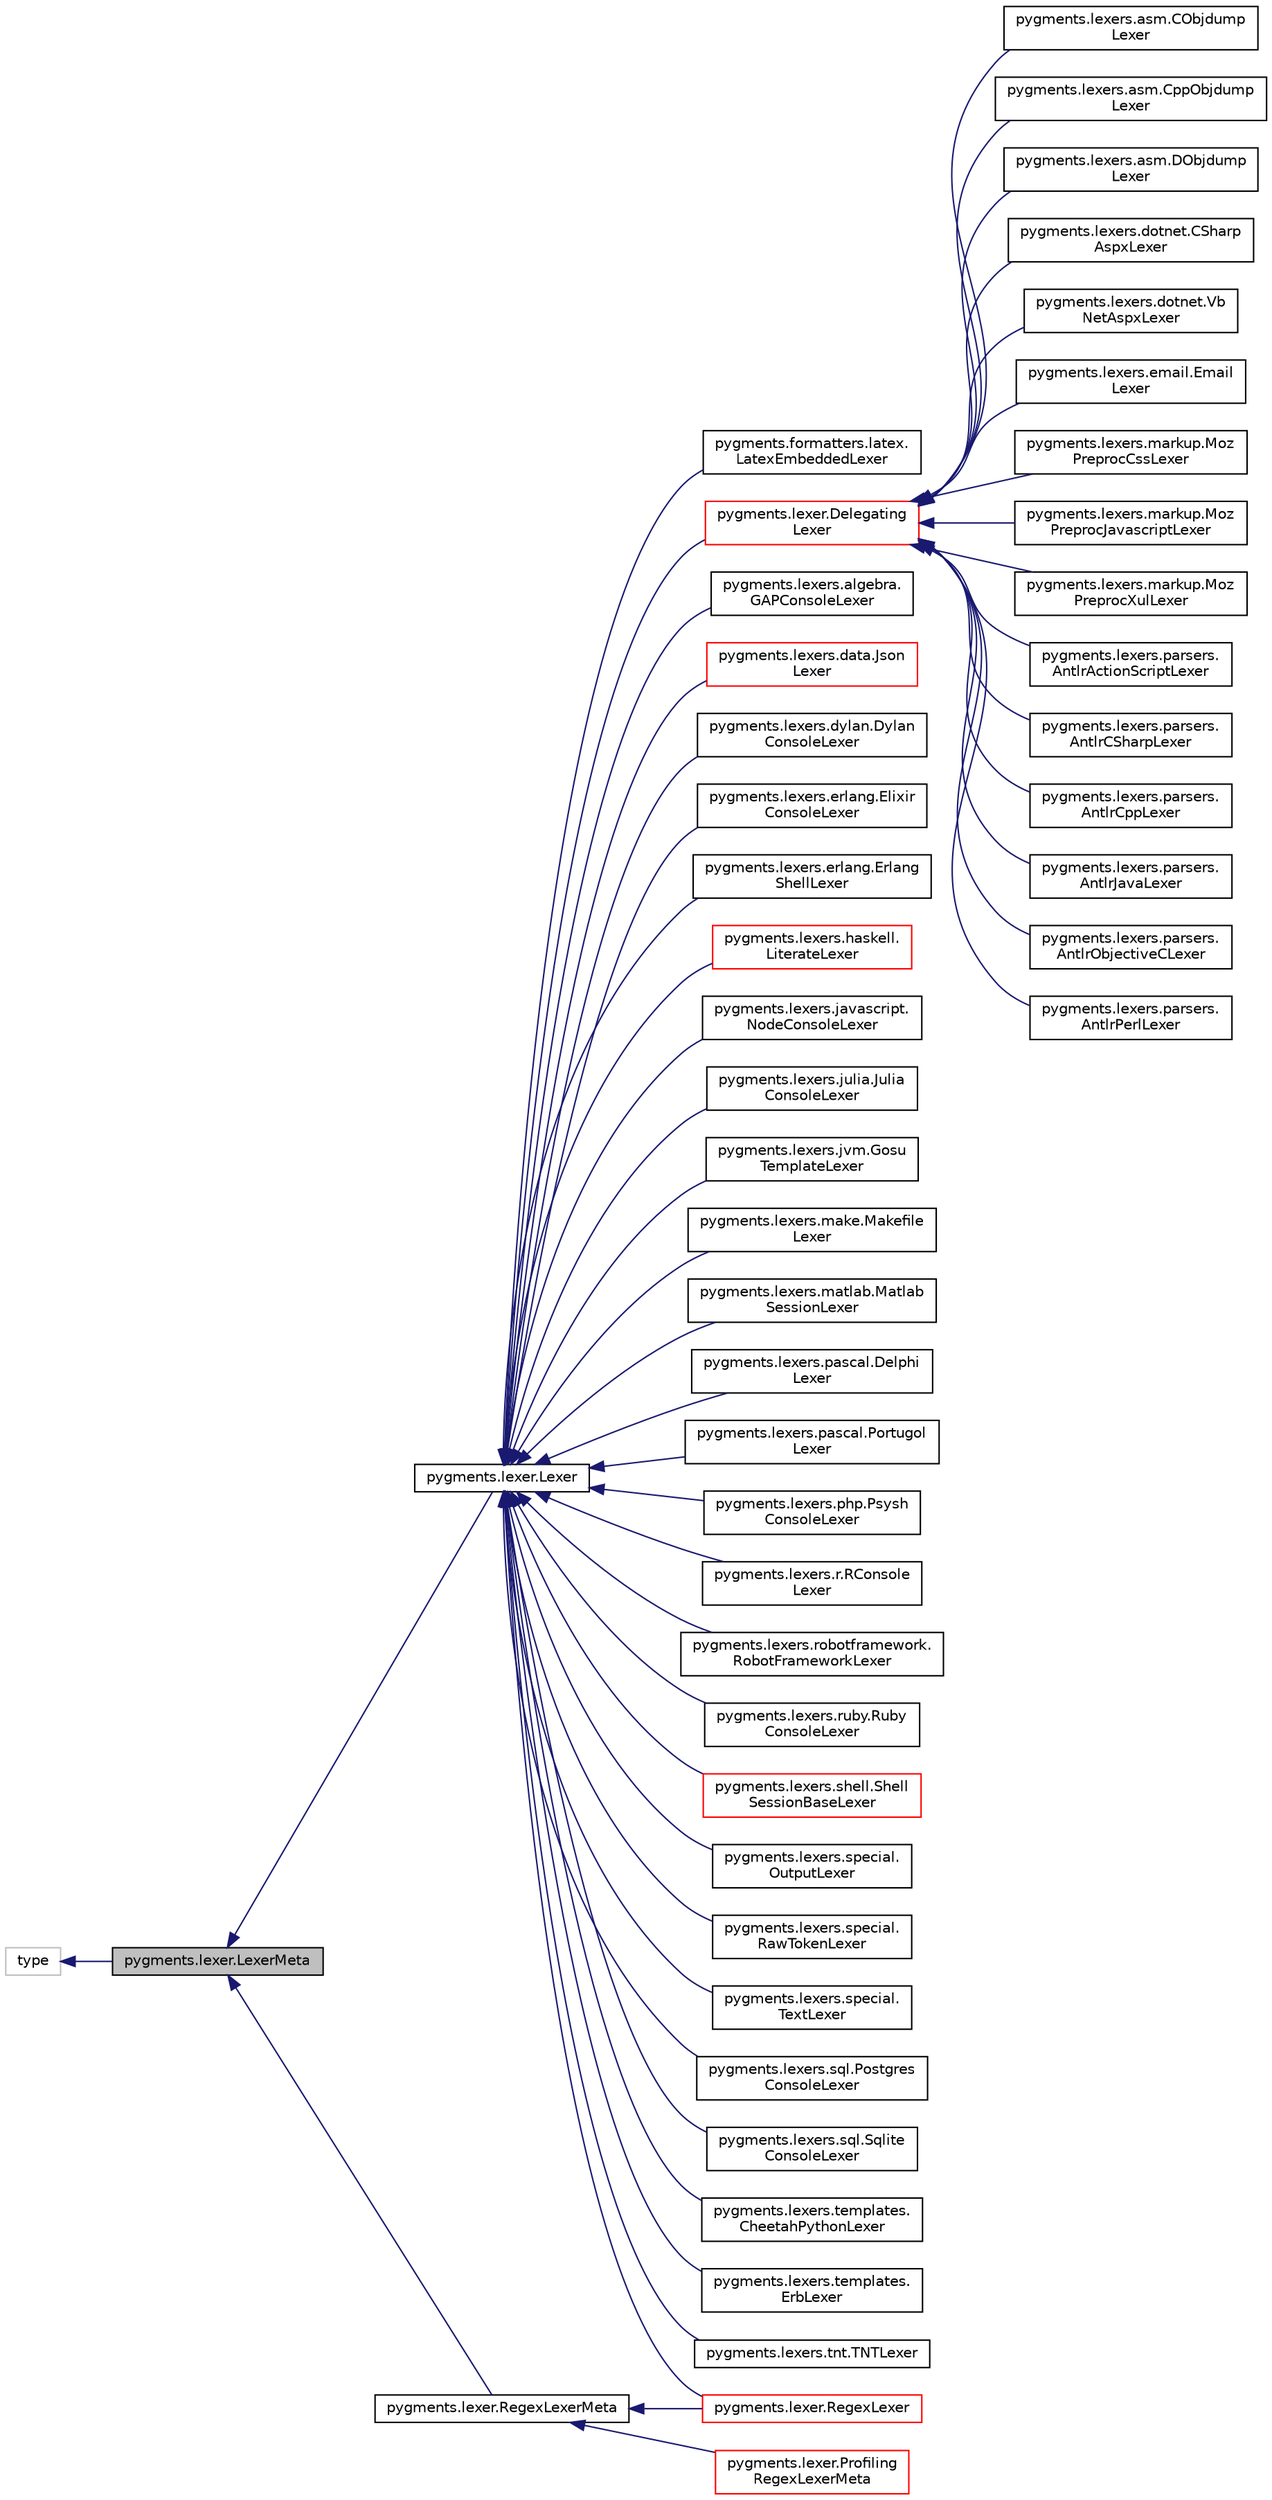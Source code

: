 digraph "pygments.lexer.LexerMeta"
{
 // LATEX_PDF_SIZE
  edge [fontname="Helvetica",fontsize="10",labelfontname="Helvetica",labelfontsize="10"];
  node [fontname="Helvetica",fontsize="10",shape=record];
  rankdir="LR";
  Node1 [label="pygments.lexer.LexerMeta",height=0.2,width=0.4,color="black", fillcolor="grey75", style="filled", fontcolor="black",tooltip=" "];
  Node2 -> Node1 [dir="back",color="midnightblue",fontsize="10",style="solid",fontname="Helvetica"];
  Node2 [label="type",height=0.2,width=0.4,color="grey75", fillcolor="white", style="filled",tooltip=" "];
  Node1 -> Node3 [dir="back",color="midnightblue",fontsize="10",style="solid",fontname="Helvetica"];
  Node3 [label="pygments.lexer.Lexer",height=0.2,width=0.4,color="black", fillcolor="white", style="filled",URL="$classpygments_1_1lexer_1_1Lexer.html",tooltip=" "];
  Node3 -> Node4 [dir="back",color="midnightblue",fontsize="10",style="solid",fontname="Helvetica"];
  Node4 [label="pygments.formatters.latex.\lLatexEmbeddedLexer",height=0.2,width=0.4,color="black", fillcolor="white", style="filled",URL="$classpygments_1_1formatters_1_1latex_1_1LatexEmbeddedLexer.html",tooltip=" "];
  Node3 -> Node5 [dir="back",color="midnightblue",fontsize="10",style="solid",fontname="Helvetica"];
  Node5 [label="pygments.lexer.Delegating\lLexer",height=0.2,width=0.4,color="red", fillcolor="white", style="filled",URL="$classpygments_1_1lexer_1_1DelegatingLexer.html",tooltip=" "];
  Node5 -> Node6 [dir="back",color="midnightblue",fontsize="10",style="solid",fontname="Helvetica"];
  Node6 [label="pygments.lexers.asm.CObjdump\lLexer",height=0.2,width=0.4,color="black", fillcolor="white", style="filled",URL="$classpygments_1_1lexers_1_1asm_1_1CObjdumpLexer.html",tooltip=" "];
  Node5 -> Node7 [dir="back",color="midnightblue",fontsize="10",style="solid",fontname="Helvetica"];
  Node7 [label="pygments.lexers.asm.CppObjdump\lLexer",height=0.2,width=0.4,color="black", fillcolor="white", style="filled",URL="$classpygments_1_1lexers_1_1asm_1_1CppObjdumpLexer.html",tooltip=" "];
  Node5 -> Node8 [dir="back",color="midnightblue",fontsize="10",style="solid",fontname="Helvetica"];
  Node8 [label="pygments.lexers.asm.DObjdump\lLexer",height=0.2,width=0.4,color="black", fillcolor="white", style="filled",URL="$classpygments_1_1lexers_1_1asm_1_1DObjdumpLexer.html",tooltip=" "];
  Node5 -> Node9 [dir="back",color="midnightblue",fontsize="10",style="solid",fontname="Helvetica"];
  Node9 [label="pygments.lexers.dotnet.CSharp\lAspxLexer",height=0.2,width=0.4,color="black", fillcolor="white", style="filled",URL="$classpygments_1_1lexers_1_1dotnet_1_1CSharpAspxLexer.html",tooltip=" "];
  Node5 -> Node10 [dir="back",color="midnightblue",fontsize="10",style="solid",fontname="Helvetica"];
  Node10 [label="pygments.lexers.dotnet.Vb\lNetAspxLexer",height=0.2,width=0.4,color="black", fillcolor="white", style="filled",URL="$classpygments_1_1lexers_1_1dotnet_1_1VbNetAspxLexer.html",tooltip=" "];
  Node5 -> Node11 [dir="back",color="midnightblue",fontsize="10",style="solid",fontname="Helvetica"];
  Node11 [label="pygments.lexers.email.Email\lLexer",height=0.2,width=0.4,color="black", fillcolor="white", style="filled",URL="$classpygments_1_1lexers_1_1email_1_1EmailLexer.html",tooltip=" "];
  Node5 -> Node12 [dir="back",color="midnightblue",fontsize="10",style="solid",fontname="Helvetica"];
  Node12 [label="pygments.lexers.markup.Moz\lPreprocCssLexer",height=0.2,width=0.4,color="black", fillcolor="white", style="filled",URL="$classpygments_1_1lexers_1_1markup_1_1MozPreprocCssLexer.html",tooltip=" "];
  Node5 -> Node13 [dir="back",color="midnightblue",fontsize="10",style="solid",fontname="Helvetica"];
  Node13 [label="pygments.lexers.markup.Moz\lPreprocJavascriptLexer",height=0.2,width=0.4,color="black", fillcolor="white", style="filled",URL="$classpygments_1_1lexers_1_1markup_1_1MozPreprocJavascriptLexer.html",tooltip=" "];
  Node5 -> Node14 [dir="back",color="midnightblue",fontsize="10",style="solid",fontname="Helvetica"];
  Node14 [label="pygments.lexers.markup.Moz\lPreprocXulLexer",height=0.2,width=0.4,color="black", fillcolor="white", style="filled",URL="$classpygments_1_1lexers_1_1markup_1_1MozPreprocXulLexer.html",tooltip=" "];
  Node5 -> Node15 [dir="back",color="midnightblue",fontsize="10",style="solid",fontname="Helvetica"];
  Node15 [label="pygments.lexers.parsers.\lAntlrActionScriptLexer",height=0.2,width=0.4,color="black", fillcolor="white", style="filled",URL="$classpygments_1_1lexers_1_1parsers_1_1AntlrActionScriptLexer.html",tooltip=" "];
  Node5 -> Node16 [dir="back",color="midnightblue",fontsize="10",style="solid",fontname="Helvetica"];
  Node16 [label="pygments.lexers.parsers.\lAntlrCSharpLexer",height=0.2,width=0.4,color="black", fillcolor="white", style="filled",URL="$classpygments_1_1lexers_1_1parsers_1_1AntlrCSharpLexer.html",tooltip=" "];
  Node5 -> Node17 [dir="back",color="midnightblue",fontsize="10",style="solid",fontname="Helvetica"];
  Node17 [label="pygments.lexers.parsers.\lAntlrCppLexer",height=0.2,width=0.4,color="black", fillcolor="white", style="filled",URL="$classpygments_1_1lexers_1_1parsers_1_1AntlrCppLexer.html",tooltip=" "];
  Node5 -> Node18 [dir="back",color="midnightblue",fontsize="10",style="solid",fontname="Helvetica"];
  Node18 [label="pygments.lexers.parsers.\lAntlrJavaLexer",height=0.2,width=0.4,color="black", fillcolor="white", style="filled",URL="$classpygments_1_1lexers_1_1parsers_1_1AntlrJavaLexer.html",tooltip=" "];
  Node5 -> Node19 [dir="back",color="midnightblue",fontsize="10",style="solid",fontname="Helvetica"];
  Node19 [label="pygments.lexers.parsers.\lAntlrObjectiveCLexer",height=0.2,width=0.4,color="black", fillcolor="white", style="filled",URL="$classpygments_1_1lexers_1_1parsers_1_1AntlrObjectiveCLexer.html",tooltip=" "];
  Node5 -> Node20 [dir="back",color="midnightblue",fontsize="10",style="solid",fontname="Helvetica"];
  Node20 [label="pygments.lexers.parsers.\lAntlrPerlLexer",height=0.2,width=0.4,color="black", fillcolor="white", style="filled",URL="$classpygments_1_1lexers_1_1parsers_1_1AntlrPerlLexer.html",tooltip=" "];
  Node3 -> Node86 [dir="back",color="midnightblue",fontsize="10",style="solid",fontname="Helvetica"];
  Node86 [label="pygments.lexer.RegexLexer",height=0.2,width=0.4,color="red", fillcolor="white", style="filled",URL="$classpygments_1_1lexer_1_1RegexLexer.html",tooltip=" "];
  Node3 -> Node574 [dir="back",color="midnightblue",fontsize="10",style="solid",fontname="Helvetica"];
  Node574 [label="pygments.lexers.algebra.\lGAPConsoleLexer",height=0.2,width=0.4,color="black", fillcolor="white", style="filled",URL="$classpygments_1_1lexers_1_1algebra_1_1GAPConsoleLexer.html",tooltip=" "];
  Node3 -> Node575 [dir="back",color="midnightblue",fontsize="10",style="solid",fontname="Helvetica"];
  Node575 [label="pygments.lexers.data.Json\lLexer",height=0.2,width=0.4,color="red", fillcolor="white", style="filled",URL="$classpygments_1_1lexers_1_1data_1_1JsonLexer.html",tooltip=" "];
  Node3 -> Node578 [dir="back",color="midnightblue",fontsize="10",style="solid",fontname="Helvetica"];
  Node578 [label="pygments.lexers.dylan.Dylan\lConsoleLexer",height=0.2,width=0.4,color="black", fillcolor="white", style="filled",URL="$classpygments_1_1lexers_1_1dylan_1_1DylanConsoleLexer.html",tooltip=" "];
  Node3 -> Node579 [dir="back",color="midnightblue",fontsize="10",style="solid",fontname="Helvetica"];
  Node579 [label="pygments.lexers.erlang.Elixir\lConsoleLexer",height=0.2,width=0.4,color="black", fillcolor="white", style="filled",URL="$classpygments_1_1lexers_1_1erlang_1_1ElixirConsoleLexer.html",tooltip=" "];
  Node3 -> Node580 [dir="back",color="midnightblue",fontsize="10",style="solid",fontname="Helvetica"];
  Node580 [label="pygments.lexers.erlang.Erlang\lShellLexer",height=0.2,width=0.4,color="black", fillcolor="white", style="filled",URL="$classpygments_1_1lexers_1_1erlang_1_1ErlangShellLexer.html",tooltip=" "];
  Node3 -> Node581 [dir="back",color="midnightblue",fontsize="10",style="solid",fontname="Helvetica"];
  Node581 [label="pygments.lexers.haskell.\lLiterateLexer",height=0.2,width=0.4,color="red", fillcolor="white", style="filled",URL="$classpygments_1_1lexers_1_1haskell_1_1LiterateLexer.html",tooltip=" "];
  Node3 -> Node586 [dir="back",color="midnightblue",fontsize="10",style="solid",fontname="Helvetica"];
  Node586 [label="pygments.lexers.javascript.\lNodeConsoleLexer",height=0.2,width=0.4,color="black", fillcolor="white", style="filled",URL="$classpygments_1_1lexers_1_1javascript_1_1NodeConsoleLexer.html",tooltip=" "];
  Node3 -> Node587 [dir="back",color="midnightblue",fontsize="10",style="solid",fontname="Helvetica"];
  Node587 [label="pygments.lexers.julia.Julia\lConsoleLexer",height=0.2,width=0.4,color="black", fillcolor="white", style="filled",URL="$classpygments_1_1lexers_1_1julia_1_1JuliaConsoleLexer.html",tooltip=" "];
  Node3 -> Node588 [dir="back",color="midnightblue",fontsize="10",style="solid",fontname="Helvetica"];
  Node588 [label="pygments.lexers.jvm.Gosu\lTemplateLexer",height=0.2,width=0.4,color="black", fillcolor="white", style="filled",URL="$classpygments_1_1lexers_1_1jvm_1_1GosuTemplateLexer.html",tooltip=" "];
  Node3 -> Node589 [dir="back",color="midnightblue",fontsize="10",style="solid",fontname="Helvetica"];
  Node589 [label="pygments.lexers.make.Makefile\lLexer",height=0.2,width=0.4,color="black", fillcolor="white", style="filled",URL="$classpygments_1_1lexers_1_1make_1_1MakefileLexer.html",tooltip=" "];
  Node3 -> Node590 [dir="back",color="midnightblue",fontsize="10",style="solid",fontname="Helvetica"];
  Node590 [label="pygments.lexers.matlab.Matlab\lSessionLexer",height=0.2,width=0.4,color="black", fillcolor="white", style="filled",URL="$classpygments_1_1lexers_1_1matlab_1_1MatlabSessionLexer.html",tooltip=" "];
  Node3 -> Node591 [dir="back",color="midnightblue",fontsize="10",style="solid",fontname="Helvetica"];
  Node591 [label="pygments.lexers.pascal.Delphi\lLexer",height=0.2,width=0.4,color="black", fillcolor="white", style="filled",URL="$classpygments_1_1lexers_1_1pascal_1_1DelphiLexer.html",tooltip=" "];
  Node3 -> Node592 [dir="back",color="midnightblue",fontsize="10",style="solid",fontname="Helvetica"];
  Node592 [label="pygments.lexers.pascal.Portugol\lLexer",height=0.2,width=0.4,color="black", fillcolor="white", style="filled",URL="$classpygments_1_1lexers_1_1pascal_1_1PortugolLexer.html",tooltip=" "];
  Node3 -> Node593 [dir="back",color="midnightblue",fontsize="10",style="solid",fontname="Helvetica"];
  Node593 [label="pygments.lexers.php.Psysh\lConsoleLexer",height=0.2,width=0.4,color="black", fillcolor="white", style="filled",URL="$classpygments_1_1lexers_1_1php_1_1PsyshConsoleLexer.html",tooltip=" "];
  Node3 -> Node594 [dir="back",color="midnightblue",fontsize="10",style="solid",fontname="Helvetica"];
  Node594 [label="pygments.lexers.r.RConsole\lLexer",height=0.2,width=0.4,color="black", fillcolor="white", style="filled",URL="$classpygments_1_1lexers_1_1r_1_1RConsoleLexer.html",tooltip=" "];
  Node3 -> Node595 [dir="back",color="midnightblue",fontsize="10",style="solid",fontname="Helvetica"];
  Node595 [label="pygments.lexers.robotframework.\lRobotFrameworkLexer",height=0.2,width=0.4,color="black", fillcolor="white", style="filled",URL="$classpygments_1_1lexers_1_1robotframework_1_1RobotFrameworkLexer.html",tooltip=" "];
  Node3 -> Node596 [dir="back",color="midnightblue",fontsize="10",style="solid",fontname="Helvetica"];
  Node596 [label="pygments.lexers.ruby.Ruby\lConsoleLexer",height=0.2,width=0.4,color="black", fillcolor="white", style="filled",URL="$classpygments_1_1lexers_1_1ruby_1_1RubyConsoleLexer.html",tooltip=" "];
  Node3 -> Node597 [dir="back",color="midnightblue",fontsize="10",style="solid",fontname="Helvetica"];
  Node597 [label="pygments.lexers.shell.Shell\lSessionBaseLexer",height=0.2,width=0.4,color="red", fillcolor="white", style="filled",URL="$classpygments_1_1lexers_1_1shell_1_1ShellSessionBaseLexer.html",tooltip=" "];
  Node3 -> Node602 [dir="back",color="midnightblue",fontsize="10",style="solid",fontname="Helvetica"];
  Node602 [label="pygments.lexers.special.\lOutputLexer",height=0.2,width=0.4,color="black", fillcolor="white", style="filled",URL="$classpygments_1_1lexers_1_1special_1_1OutputLexer.html",tooltip=" "];
  Node3 -> Node603 [dir="back",color="midnightblue",fontsize="10",style="solid",fontname="Helvetica"];
  Node603 [label="pygments.lexers.special.\lRawTokenLexer",height=0.2,width=0.4,color="black", fillcolor="white", style="filled",URL="$classpygments_1_1lexers_1_1special_1_1RawTokenLexer.html",tooltip=" "];
  Node3 -> Node604 [dir="back",color="midnightblue",fontsize="10",style="solid",fontname="Helvetica"];
  Node604 [label="pygments.lexers.special.\lTextLexer",height=0.2,width=0.4,color="black", fillcolor="white", style="filled",URL="$classpygments_1_1lexers_1_1special_1_1TextLexer.html",tooltip=" "];
  Node3 -> Node605 [dir="back",color="midnightblue",fontsize="10",style="solid",fontname="Helvetica"];
  Node605 [label="pygments.lexers.sql.Postgres\lConsoleLexer",height=0.2,width=0.4,color="black", fillcolor="white", style="filled",URL="$classpygments_1_1lexers_1_1sql_1_1PostgresConsoleLexer.html",tooltip=" "];
  Node3 -> Node606 [dir="back",color="midnightblue",fontsize="10",style="solid",fontname="Helvetica"];
  Node606 [label="pygments.lexers.sql.Sqlite\lConsoleLexer",height=0.2,width=0.4,color="black", fillcolor="white", style="filled",URL="$classpygments_1_1lexers_1_1sql_1_1SqliteConsoleLexer.html",tooltip=" "];
  Node3 -> Node607 [dir="back",color="midnightblue",fontsize="10",style="solid",fontname="Helvetica"];
  Node607 [label="pygments.lexers.templates.\lCheetahPythonLexer",height=0.2,width=0.4,color="black", fillcolor="white", style="filled",URL="$classpygments_1_1lexers_1_1templates_1_1CheetahPythonLexer.html",tooltip=" "];
  Node3 -> Node608 [dir="back",color="midnightblue",fontsize="10",style="solid",fontname="Helvetica"];
  Node608 [label="pygments.lexers.templates.\lErbLexer",height=0.2,width=0.4,color="black", fillcolor="white", style="filled",URL="$classpygments_1_1lexers_1_1templates_1_1ErbLexer.html",tooltip=" "];
  Node3 -> Node609 [dir="back",color="midnightblue",fontsize="10",style="solid",fontname="Helvetica"];
  Node609 [label="pygments.lexers.tnt.TNTLexer",height=0.2,width=0.4,color="black", fillcolor="white", style="filled",URL="$classpygments_1_1lexers_1_1tnt_1_1TNTLexer.html",tooltip=" "];
  Node1 -> Node610 [dir="back",color="midnightblue",fontsize="10",style="solid",fontname="Helvetica"];
  Node610 [label="pygments.lexer.RegexLexerMeta",height=0.2,width=0.4,color="black", fillcolor="white", style="filled",URL="$classpygments_1_1lexer_1_1RegexLexerMeta.html",tooltip=" "];
  Node610 -> Node611 [dir="back",color="midnightblue",fontsize="10",style="solid",fontname="Helvetica"];
  Node611 [label="pygments.lexer.Profiling\lRegexLexerMeta",height=0.2,width=0.4,color="red", fillcolor="white", style="filled",URL="$classpygments_1_1lexer_1_1ProfilingRegexLexerMeta.html",tooltip=" "];
  Node610 -> Node86 [dir="back",color="midnightblue",fontsize="10",style="solid",fontname="Helvetica"];
}
